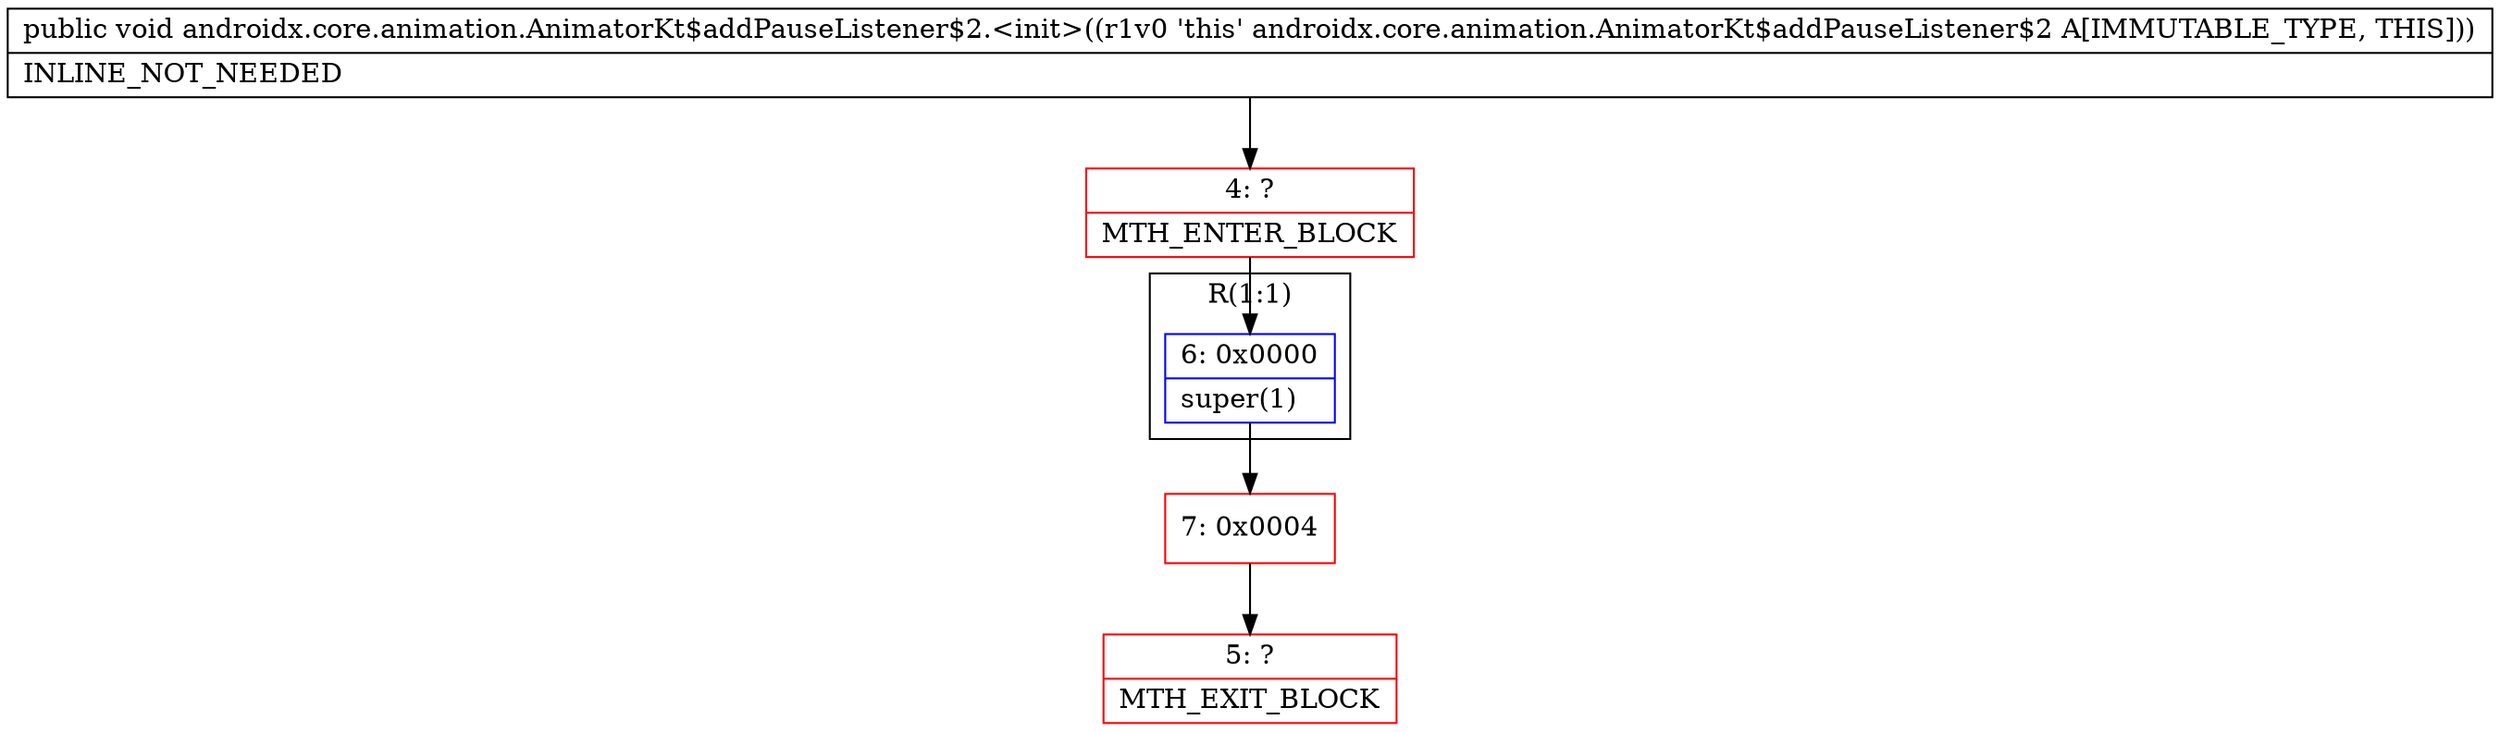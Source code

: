 digraph "CFG forandroidx.core.animation.AnimatorKt$addPauseListener$2.\<init\>()V" {
subgraph cluster_Region_2125398855 {
label = "R(1:1)";
node [shape=record,color=blue];
Node_6 [shape=record,label="{6\:\ 0x0000|super(1)\l}"];
}
Node_4 [shape=record,color=red,label="{4\:\ ?|MTH_ENTER_BLOCK\l}"];
Node_7 [shape=record,color=red,label="{7\:\ 0x0004}"];
Node_5 [shape=record,color=red,label="{5\:\ ?|MTH_EXIT_BLOCK\l}"];
MethodNode[shape=record,label="{public void androidx.core.animation.AnimatorKt$addPauseListener$2.\<init\>((r1v0 'this' androidx.core.animation.AnimatorKt$addPauseListener$2 A[IMMUTABLE_TYPE, THIS]))  | INLINE_NOT_NEEDED\l}"];
MethodNode -> Node_4;Node_6 -> Node_7;
Node_4 -> Node_6;
Node_7 -> Node_5;
}

